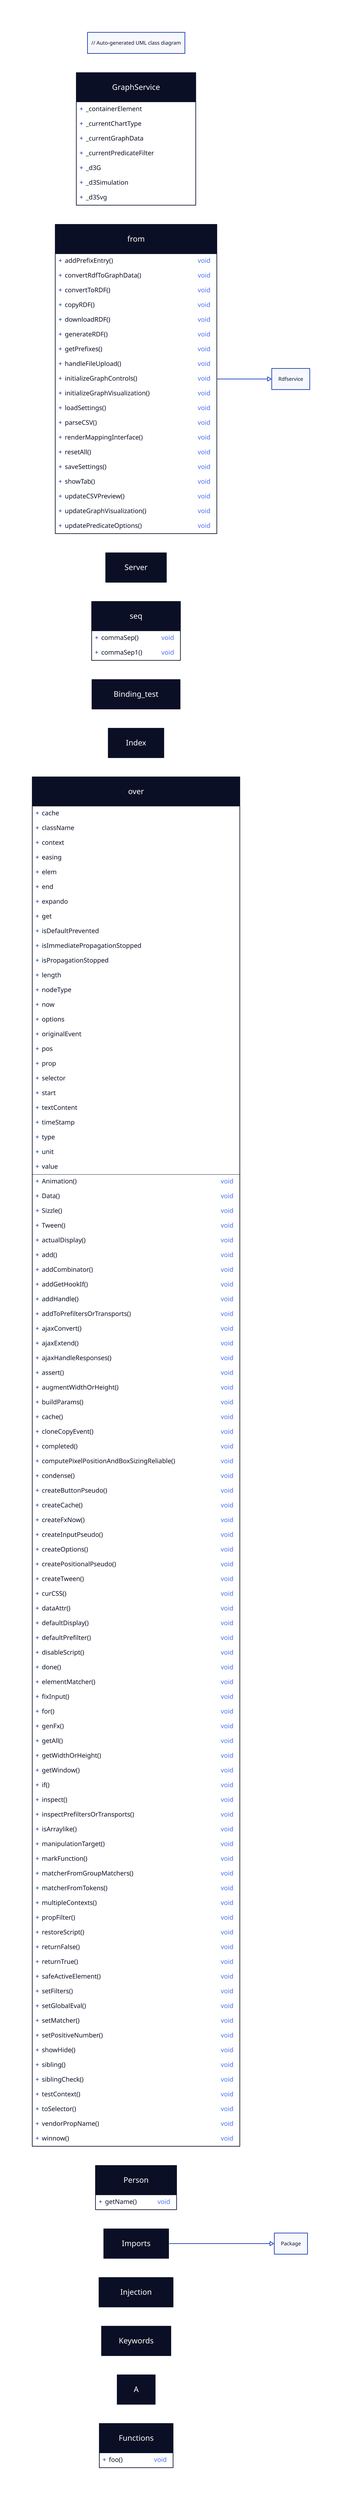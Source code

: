 // Auto-generated UML class diagram
direction: right

GraphService: "GraphService" {
  shape: class
  +_containerElement
  +_currentChartType
  +_currentGraphData
  +_currentPredicateFilter
  +_d3G
  +_d3Simulation
  +_d3Svg
}

from: "from" {
  shape: class

  +addPrefixEntry()
  +convertRdfToGraphData()
  +convertToRDF()
  +copyRDF()
  +downloadRDF()
  +generateRDF()
  +getPrefixes()
  +handleFileUpload()
  +initializeGraphControls()
  +initializeGraphVisualization()
  +loadSettings()
  +parseCSV()
  +renderMappingInterface()
  +resetAll()
  +saveSettings()
  +showTab()
  +updateCSVPreview()
  +updateGraphVisualization()
  +updatePredicateOptions()
}

Server: "Server" {
  shape: class
}

seq: "seq" {
  shape: class

  +commaSep()
  +commaSep1()
}

Binding_test: "Binding_test" {
  shape: class
}

Index: "Index" {
  shape: class
}

over: "over" {
  shape: class
  +cache
  +className
  +context
  +easing
  +elem
  +end
  +expando
  +get
  +isDefaultPrevented
  +isImmediatePropagationStopped
  +isPropagationStopped
  +length
  +nodeType
  +now
  +options
  +originalEvent
  +pos
  +prop
  +selector
  +start
  +textContent
  +timeStamp
  +type
  +unit
  +value

  +Animation()
  +Data()
  +Sizzle()
  +Tween()
  +actualDisplay()
  +add()
  +addCombinator()
  +addGetHookIf()
  +addHandle()
  +addToPrefiltersOrTransports()
  +ajaxConvert()
  +ajaxExtend()
  +ajaxHandleResponses()
  +assert()
  +augmentWidthOrHeight()
  +buildParams()
  +cache()
  +cloneCopyEvent()
  +completed()
  +computePixelPositionAndBoxSizingReliable()
  +condense()
  +createButtonPseudo()
  +createCache()
  +createFxNow()
  +createInputPseudo()
  +createOptions()
  +createPositionalPseudo()
  +createTween()
  +curCSS()
  +dataAttr()
  +defaultDisplay()
  +defaultPrefilter()
  +disableScript()
  +done()
  +elementMatcher()
  +fixInput()
  +for()
  +genFx()
  +getAll()
  +getWidthOrHeight()
  +getWindow()
  +if()
  +inspect()
  +inspectPrefiltersOrTransports()
  +isArraylike()
  +manipulationTarget()
  +markFunction()
  +matcherFromGroupMatchers()
  +matcherFromTokens()
  +multipleContexts()
  +propFilter()
  +restoreScript()
  +returnFalse()
  +returnTrue()
  +safeActiveElement()
  +setFilters()
  +setGlobalEval()
  +setMatcher()
  +setPositiveNumber()
  +showHide()
  +sibling()
  +siblingCheck()
  +testContext()
  +toSelector()
  +vendorPropName()
  +winnow()
}

Person: "Person" {
  shape: class

  +getName()
}

Imports: "Imports" {
  shape: class
}

Injection: "Injection" {
  shape: class
}

Keywords: "Keywords" {
  shape: class
}

A: "A" {
  shape: class
}

Functions: "Functions" {
  shape: class

  +foo()
}

from -> Rdfservice: {
  target-arrowhead.shape: triangle
  target-arrowhead.style.filled: false
}

Imports -> Package: {
  target-arrowhead.shape: triangle
  target-arrowhead.style.filled: false
}

